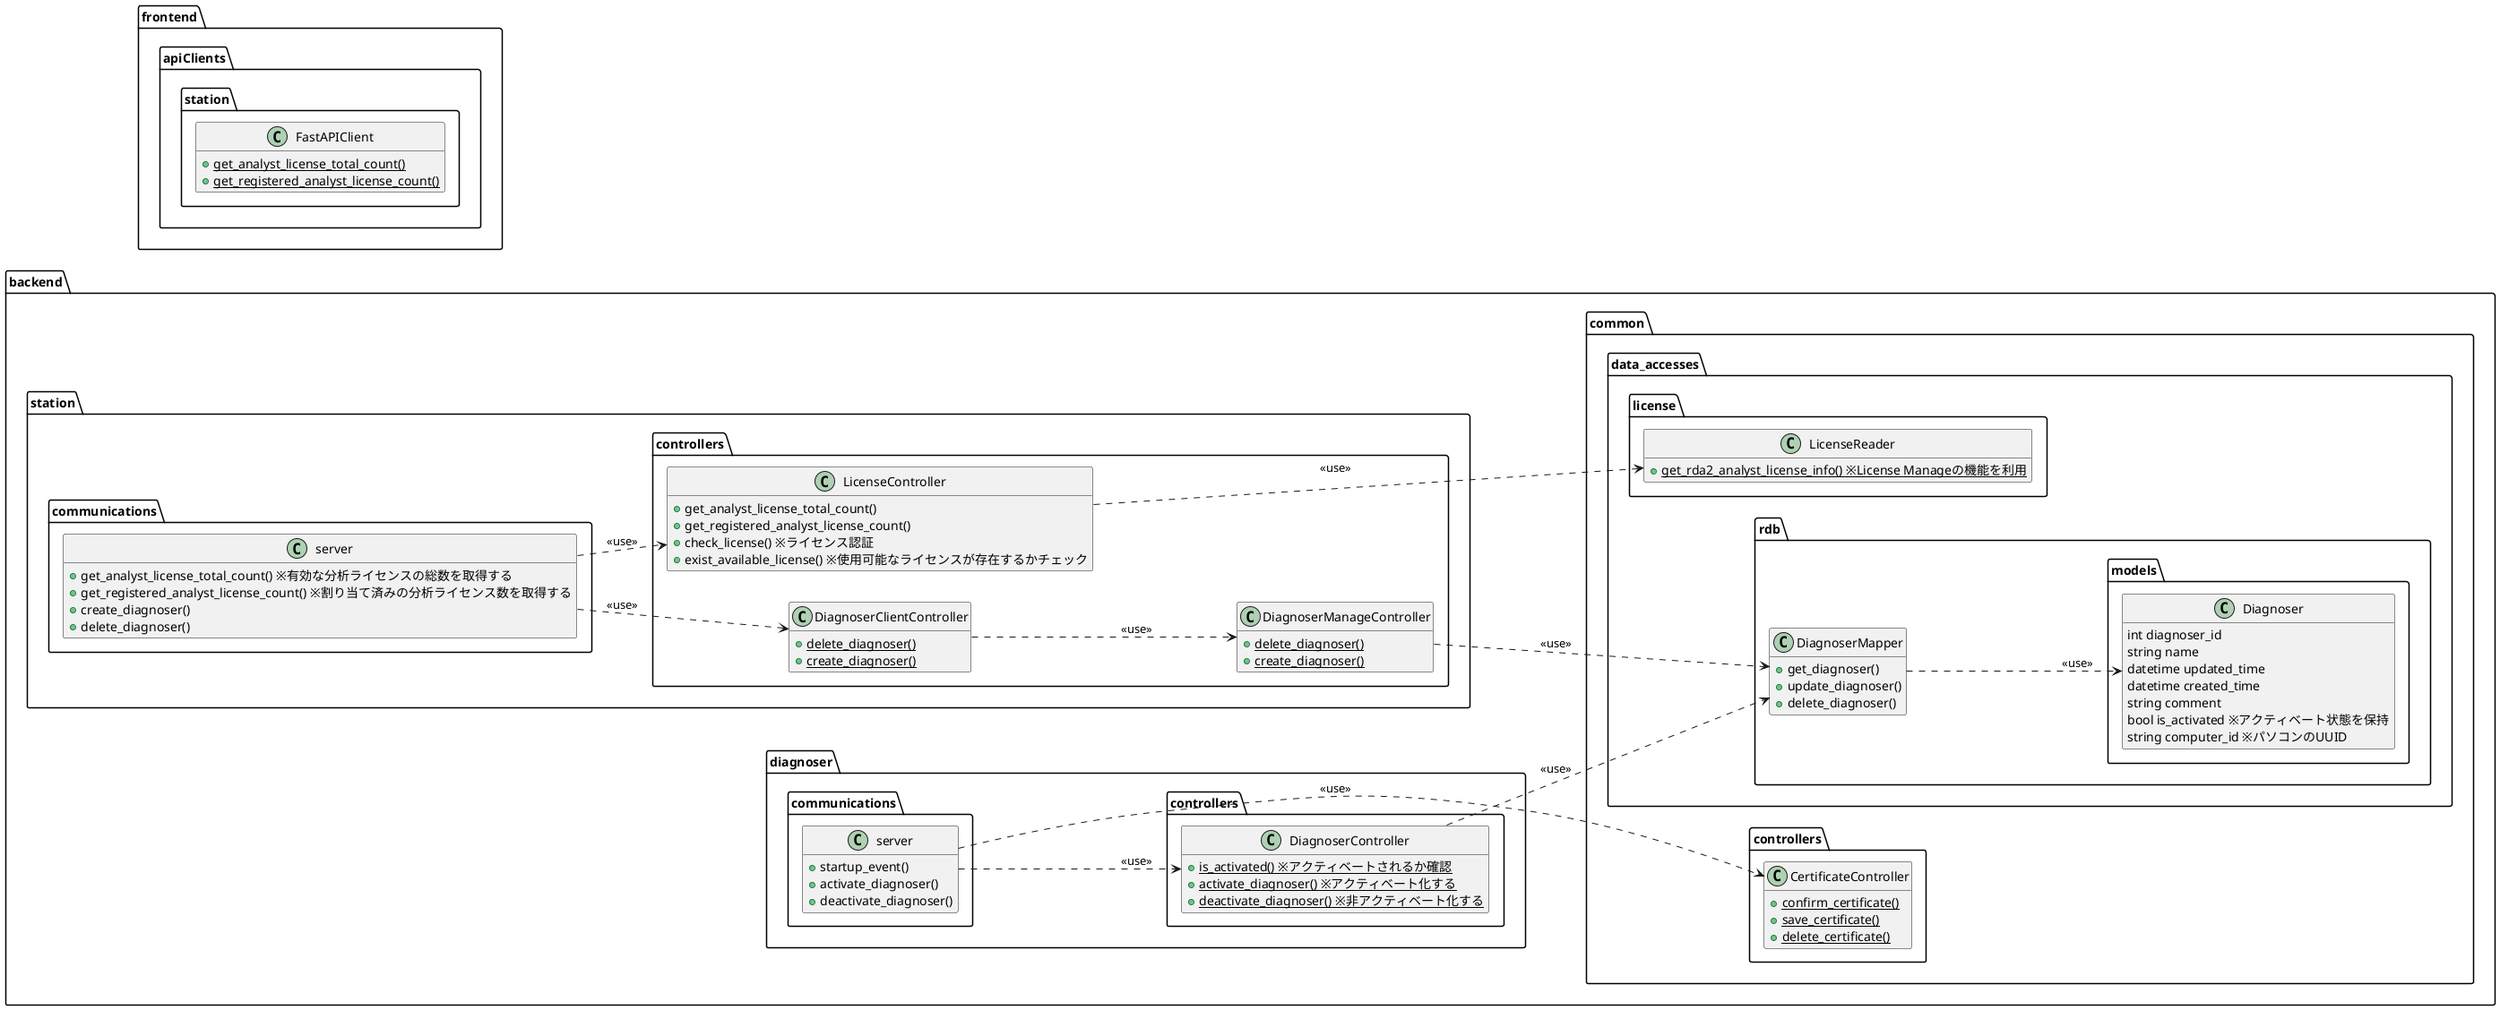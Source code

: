 

@startuml ライセンス対応



left to right direction 

hide empty members

package backend {
    package "station" as stationBE {
        package "communications" as stationCom {
            class "server" as sserver {
                + get_analyst_license_total_count() ※有効な分析ライセンスの総数を取得する
                + get_registered_analyst_license_count() ※割り当て済みの分析ライセンス数を取得する
                + create_diagnoser()
                + delete_diagnoser()
            }

        }
        package controllers {
            class LicenseController {
                + get_analyst_license_total_count()
                + get_registered_analyst_license_count()
                + check_license() ※ライセンス認証
                + exist_available_license() ※使用可能なライセンスが存在するかチェック
            }
            
            class DiagnoserClientController {
                + {static} delete_diagnoser()
                + {static} create_diagnoser()
            }

            class DiagnoserManageController {
                + {static} delete_diagnoser()
                + {static} create_diagnoser()
            }
        }
    }

    package "diagnoser" as diagnoserBE {
        package "communications" as diagnoserCom {
            class "server" as dserver {
                + startup_event()
                + activate_diagnoser()
                + deactivate_diagnoser()
            }
        }

        package "controllers" as diagnoserCon {
            class DiagnoserController {
                + {static} is_activated() ※アクティベートされるか確認
                + {static} activate_diagnoser() ※アクティベート化する
                + {static} deactivate_diagnoser() ※非アクティベート化する
            }
        }

        dserver ..> DiagnoserController: <<use>>
    }

    package "common" as commonBE {
        package "controllers" as controllerCommon {
            class CertificateController {
                + {static} confirm_certificate()
                + {static} save_certificate()
                + {static} delete_certificate()
            }
        }
        package data_accesses {
            package license {
                class LicenseReader {
                    + {static} get_rda2_analyst_license_info() ※License Manageの機能を利用
                }
            }

            package rdb {
                class DiagnoserMapper {
                    + get_diagnoser()
                    + update_diagnoser()
                    + delete_diagnoser()
                }

                package models {
                    class Diagnoser {
                        int diagnoser_id
                        string name
                        datetime updated_time
                        datetime created_time
                        string comment
                        bool is_activated ※アクティベート状態を保持
                        string computer_id ※パソコンのUUID
                    }

                }
            }
            DiagnoserController ..> DiagnoserMapper: <<use>>
            DiagnoserManageController ..> DiagnoserMapper: <<use>>
            DiagnoserMapper ..> Diagnoser: <<use>>
            dserver ..> CertificateController: <<use>>

        }

    }

    sserver ..> LicenseController: <<use>>
    sserver ..> DiagnoserClientController: <<use>>
    DiagnoserClientController ..> DiagnoserManageController: <<use>>
    LicenseController ..> LicenseReader: <<use>>
}



package frontend {
    package apiClients {
        package "station" as statinFE {
            class FastAPIClient {
                + {static} get_analyst_license_total_count()
                + {static} get_registered_analyst_license_count()
        }
    }
}
@enduml
